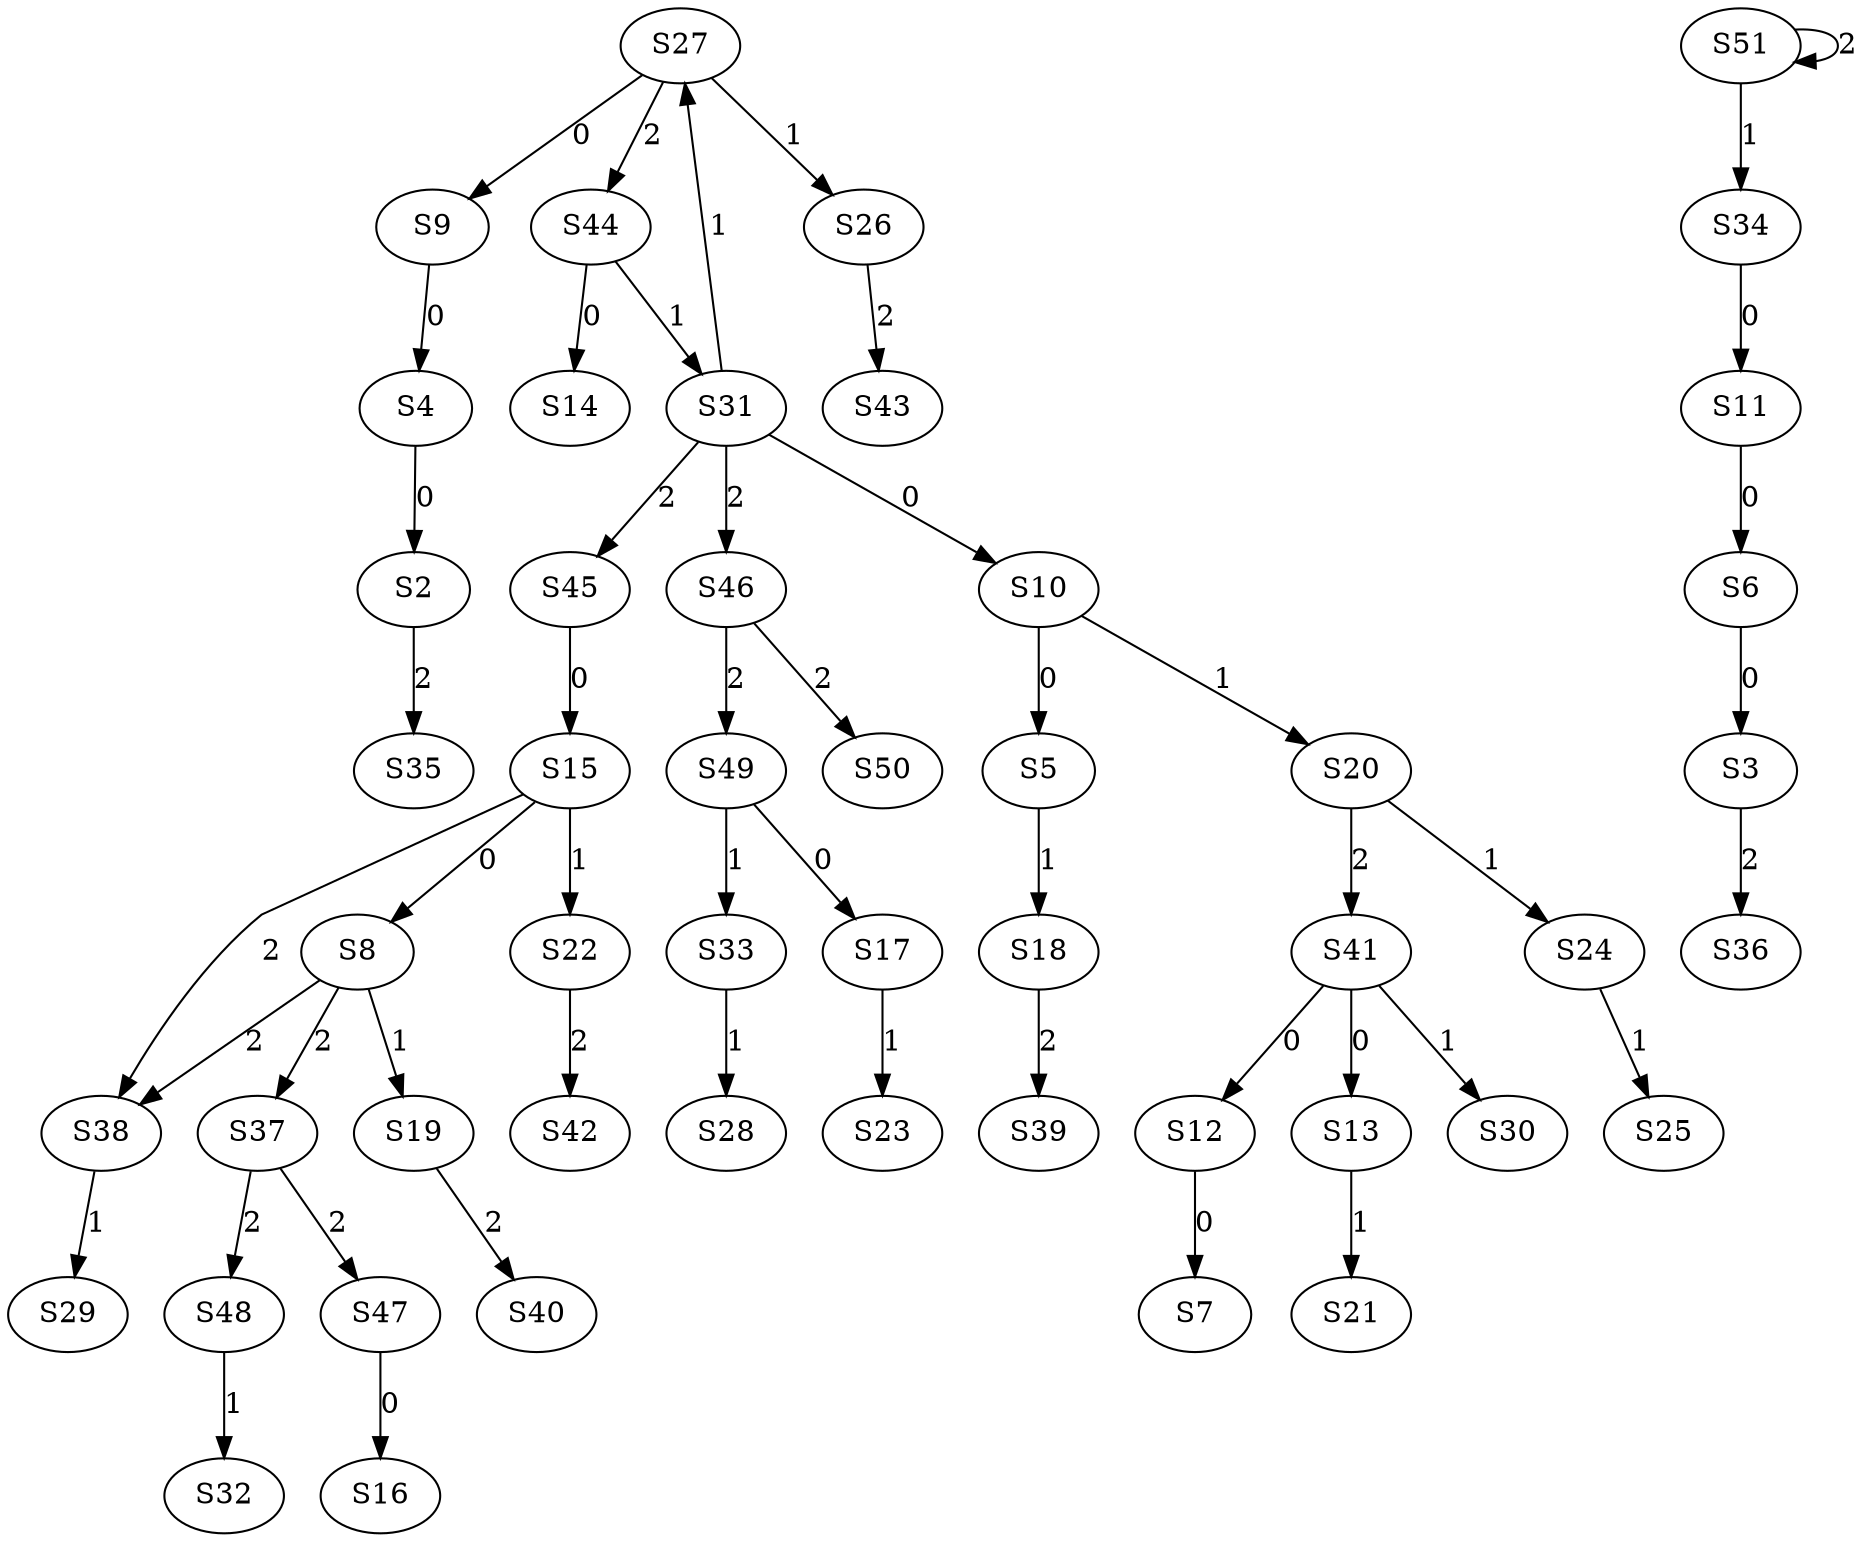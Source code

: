 strict digraph {
	S4 -> S2 [ label = 0 ];
	S6 -> S3 [ label = 0 ];
	S9 -> S4 [ label = 0 ];
	S10 -> S5 [ label = 0 ];
	S11 -> S6 [ label = 0 ];
	S12 -> S7 [ label = 0 ];
	S15 -> S8 [ label = 0 ];
	S27 -> S9 [ label = 0 ];
	S31 -> S10 [ label = 0 ];
	S34 -> S11 [ label = 0 ];
	S41 -> S12 [ label = 0 ];
	S41 -> S13 [ label = 0 ];
	S44 -> S14 [ label = 0 ];
	S45 -> S15 [ label = 0 ];
	S47 -> S16 [ label = 0 ];
	S49 -> S17 [ label = 0 ];
	S5 -> S18 [ label = 1 ];
	S8 -> S19 [ label = 1 ];
	S10 -> S20 [ label = 1 ];
	S13 -> S21 [ label = 1 ];
	S15 -> S22 [ label = 1 ];
	S17 -> S23 [ label = 1 ];
	S20 -> S24 [ label = 1 ];
	S24 -> S25 [ label = 1 ];
	S27 -> S26 [ label = 1 ];
	S31 -> S27 [ label = 1 ];
	S33 -> S28 [ label = 1 ];
	S38 -> S29 [ label = 1 ];
	S41 -> S30 [ label = 1 ];
	S44 -> S31 [ label = 1 ];
	S48 -> S32 [ label = 1 ];
	S49 -> S33 [ label = 1 ];
	S51 -> S34 [ label = 1 ];
	S2 -> S35 [ label = 2 ];
	S3 -> S36 [ label = 2 ];
	S8 -> S37 [ label = 2 ];
	S15 -> S38 [ label = 2 ];
	S18 -> S39 [ label = 2 ];
	S19 -> S40 [ label = 2 ];
	S20 -> S41 [ label = 2 ];
	S22 -> S42 [ label = 2 ];
	S26 -> S43 [ label = 2 ];
	S27 -> S44 [ label = 2 ];
	S31 -> S45 [ label = 2 ];
	S31 -> S46 [ label = 2 ];
	S37 -> S47 [ label = 2 ];
	S37 -> S48 [ label = 2 ];
	S46 -> S49 [ label = 2 ];
	S46 -> S50 [ label = 2 ];
	S51 -> S51 [ label = 2 ];
	S8 -> S38 [ label = 2 ];
}